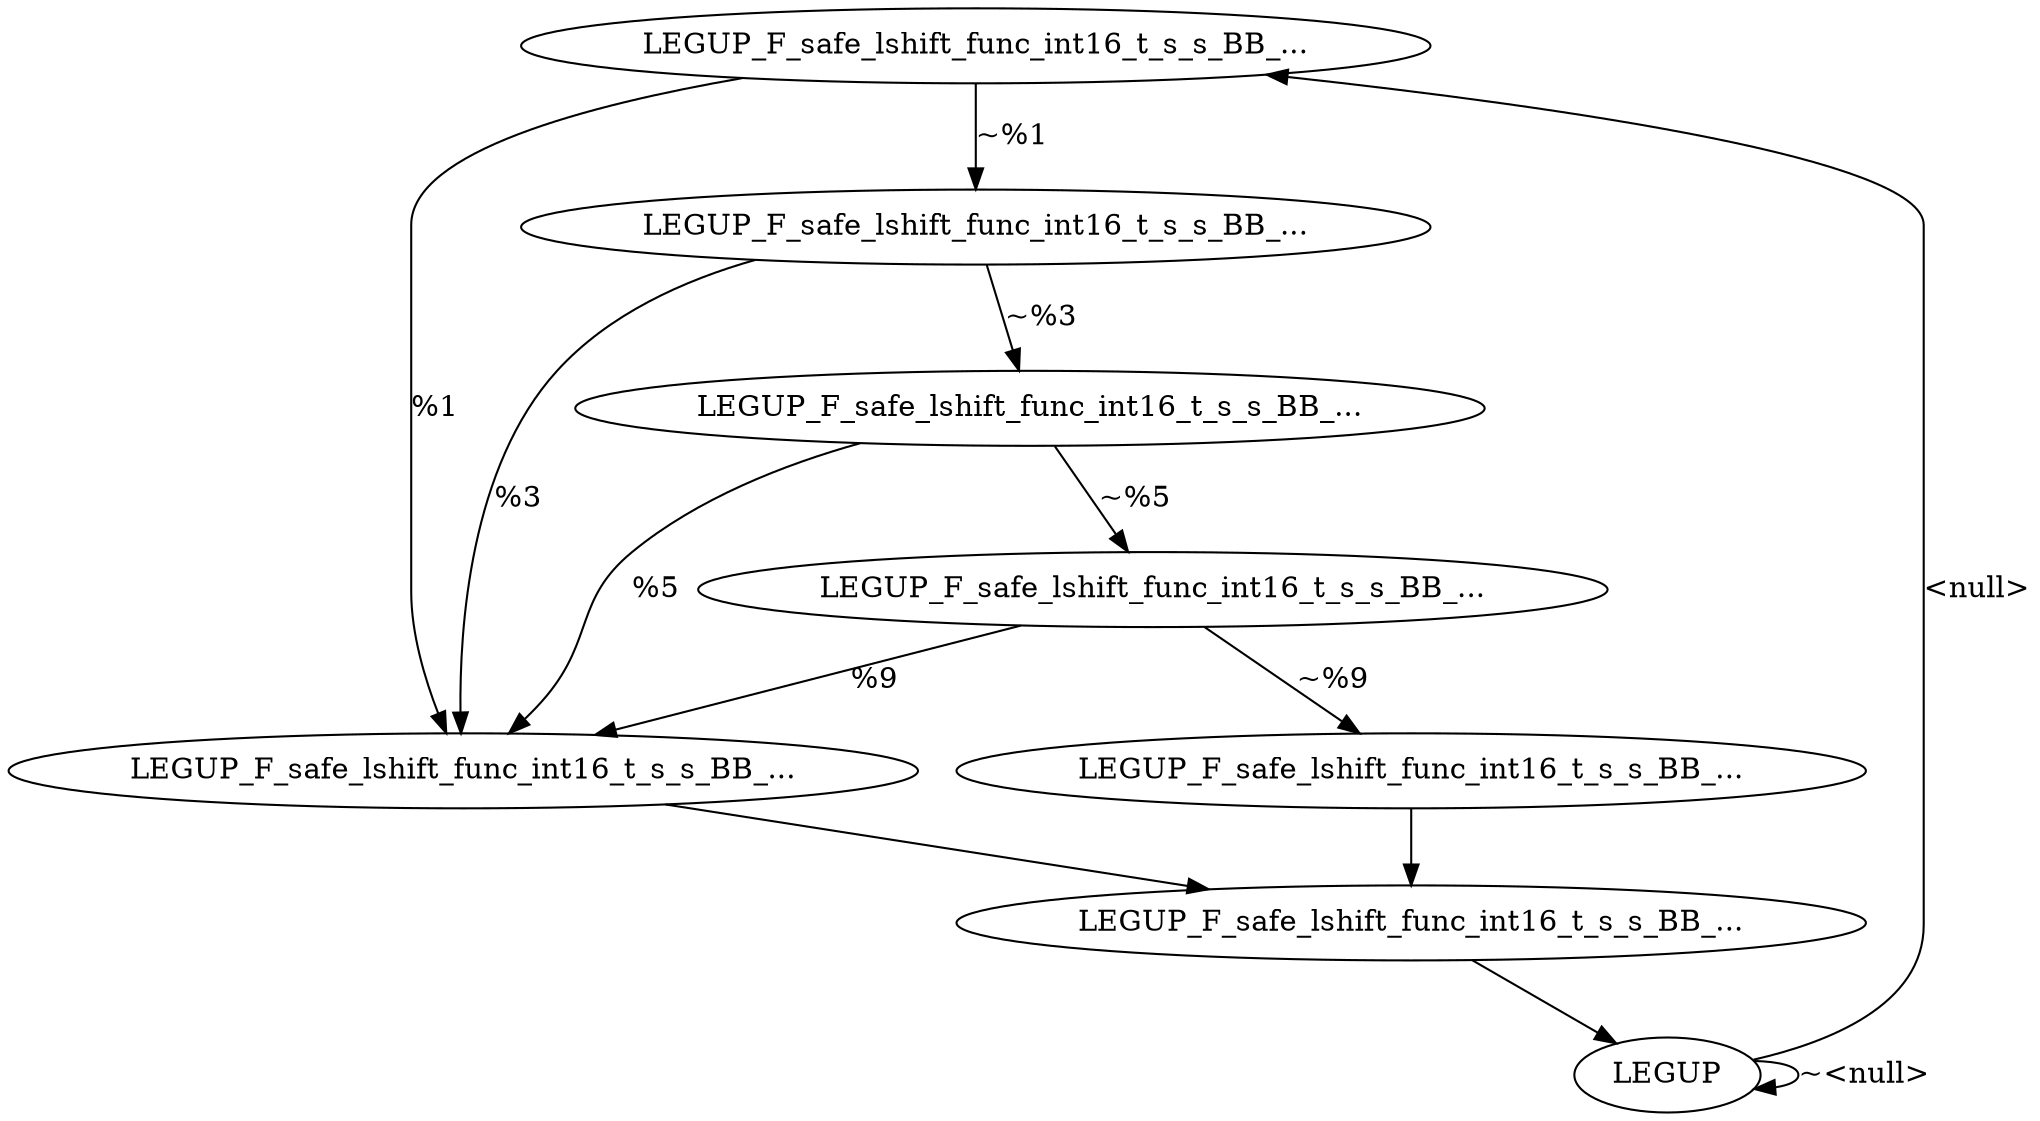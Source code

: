 digraph {
Node0x2b85b50[label="LEGUP_F_safe_lshift_func_int16_t_s_s_BB_..."];
Node0x2b859b0[label="LEGUP"];
Node0x2b859b0 -> Node0x2b85b50[label="<null>"];
Node0x2b859b0 -> Node0x2b859b0[label="~<null>"];
Node0x2b9f510[label="LEGUP_F_safe_lshift_func_int16_t_s_s_BB_..."];
Node0x2b85b50 -> Node0x2b9f510[label="%1"];
Node0x2b85c20[label="LEGUP_F_safe_lshift_func_int16_t_s_s_BB_..."];
Node0x2b85b50 -> Node0x2b85c20[label="~%1"];
Node0x2b85c20 -> Node0x2b9f510[label="%3"];
Node0x2b85cf0[label="LEGUP_F_safe_lshift_func_int16_t_s_s_BB_..."];
Node0x2b85c20 -> Node0x2b85cf0[label="~%3"];
Node0x2b85cf0 -> Node0x2b9f510[label="%5"];
Node0x2b9f440[label="LEGUP_F_safe_lshift_func_int16_t_s_s_BB_..."];
Node0x2b85cf0 -> Node0x2b9f440[label="~%5"];
Node0x2b9f440 -> Node0x2b9f510[label="%9"];
Node0x2b9f5e0[label="LEGUP_F_safe_lshift_func_int16_t_s_s_BB_..."];
Node0x2b9f440 -> Node0x2b9f5e0[label="~%9"];
Node0x2b9f6b0[label="LEGUP_F_safe_lshift_func_int16_t_s_s_BB_..."];
Node0x2b9f510 -> Node0x2b9f6b0;
Node0x2b9f5e0 -> Node0x2b9f6b0;
Node0x2b9f6b0 -> Node0x2b859b0;
}
